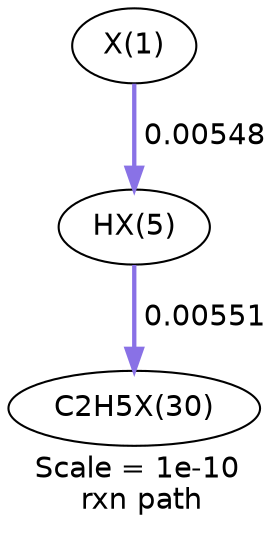 digraph reaction_paths {
center=1;
s28 -> s29[fontname="Helvetica", style="setlinewidth(2.07)", arrowsize=1.03, color="0.7, 0.505, 0.9"
, label=" 0.00548"];
s29 -> s32[fontname="Helvetica", style="setlinewidth(2.07)", arrowsize=1.04, color="0.7, 0.506, 0.9"
, label=" 0.00551"];
s28 [ fontname="Helvetica", label="X(1)"];
s29 [ fontname="Helvetica", label="HX(5)"];
s32 [ fontname="Helvetica", label="C2H5X(30)"];
 label = "Scale = 1e-10\l rxn path";
 fontname = "Helvetica";
}

